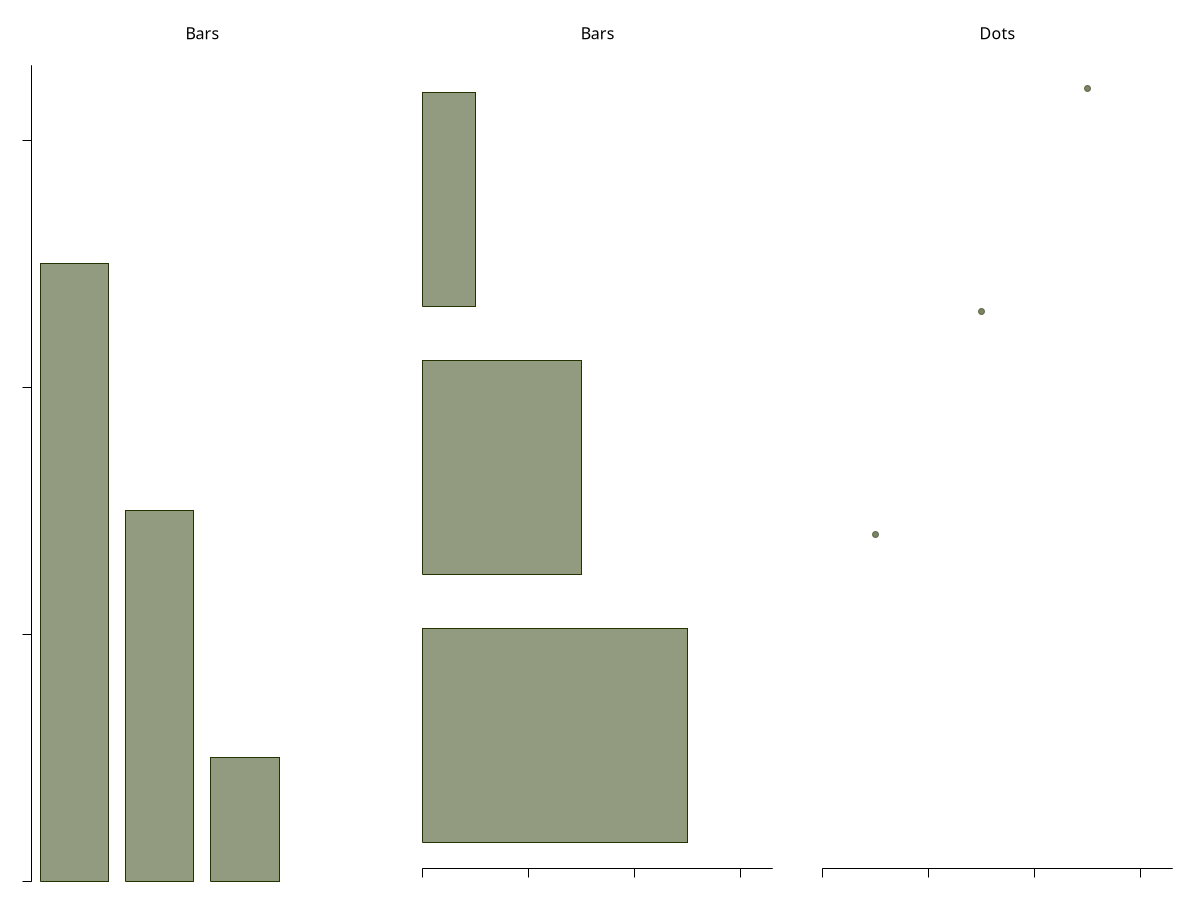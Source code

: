 set terminal svg size 900,300 font 'Verdana,20'
set out "../../../src/fundamental/img/amount.svg"

set multiplot layout 1,3
unset key

$data << EOD
2.5
1.5
0.5
EOD

set xrange [-0.5:3.5]
set yrange [0:3.3]
set ytics 0,1,3
set border 2
unset xtics
set ytics out
set ytics nomirror
set format y ""
set style fill solid 0.5
set boxwidth 0.8
set title 'Bars'
plot $data using 1 with boxes fc rgb '#243400'


unset ytics
set yrange [0:*]
set border 1
set xrange [0:3.3]
set xtics 0,1,3
set xtics out
set xtics nomirror
set format x ""
myBoxWidth = 0.8
set offsets 0,0,0.5-myBoxWidth/2.,0.5
plot $data using 1:0:(0):1:($0-myBoxWidth/2.):($0+myBoxWidth/2.) \
with boxxyerror lc rgb '#243400' 


$data1 << EOD
0.5 1
1.5 2
2.5 3
EOD
set title 'Dots'
plot $data1 using 1:2 with points pt 7 lc rgb '#66243400' 